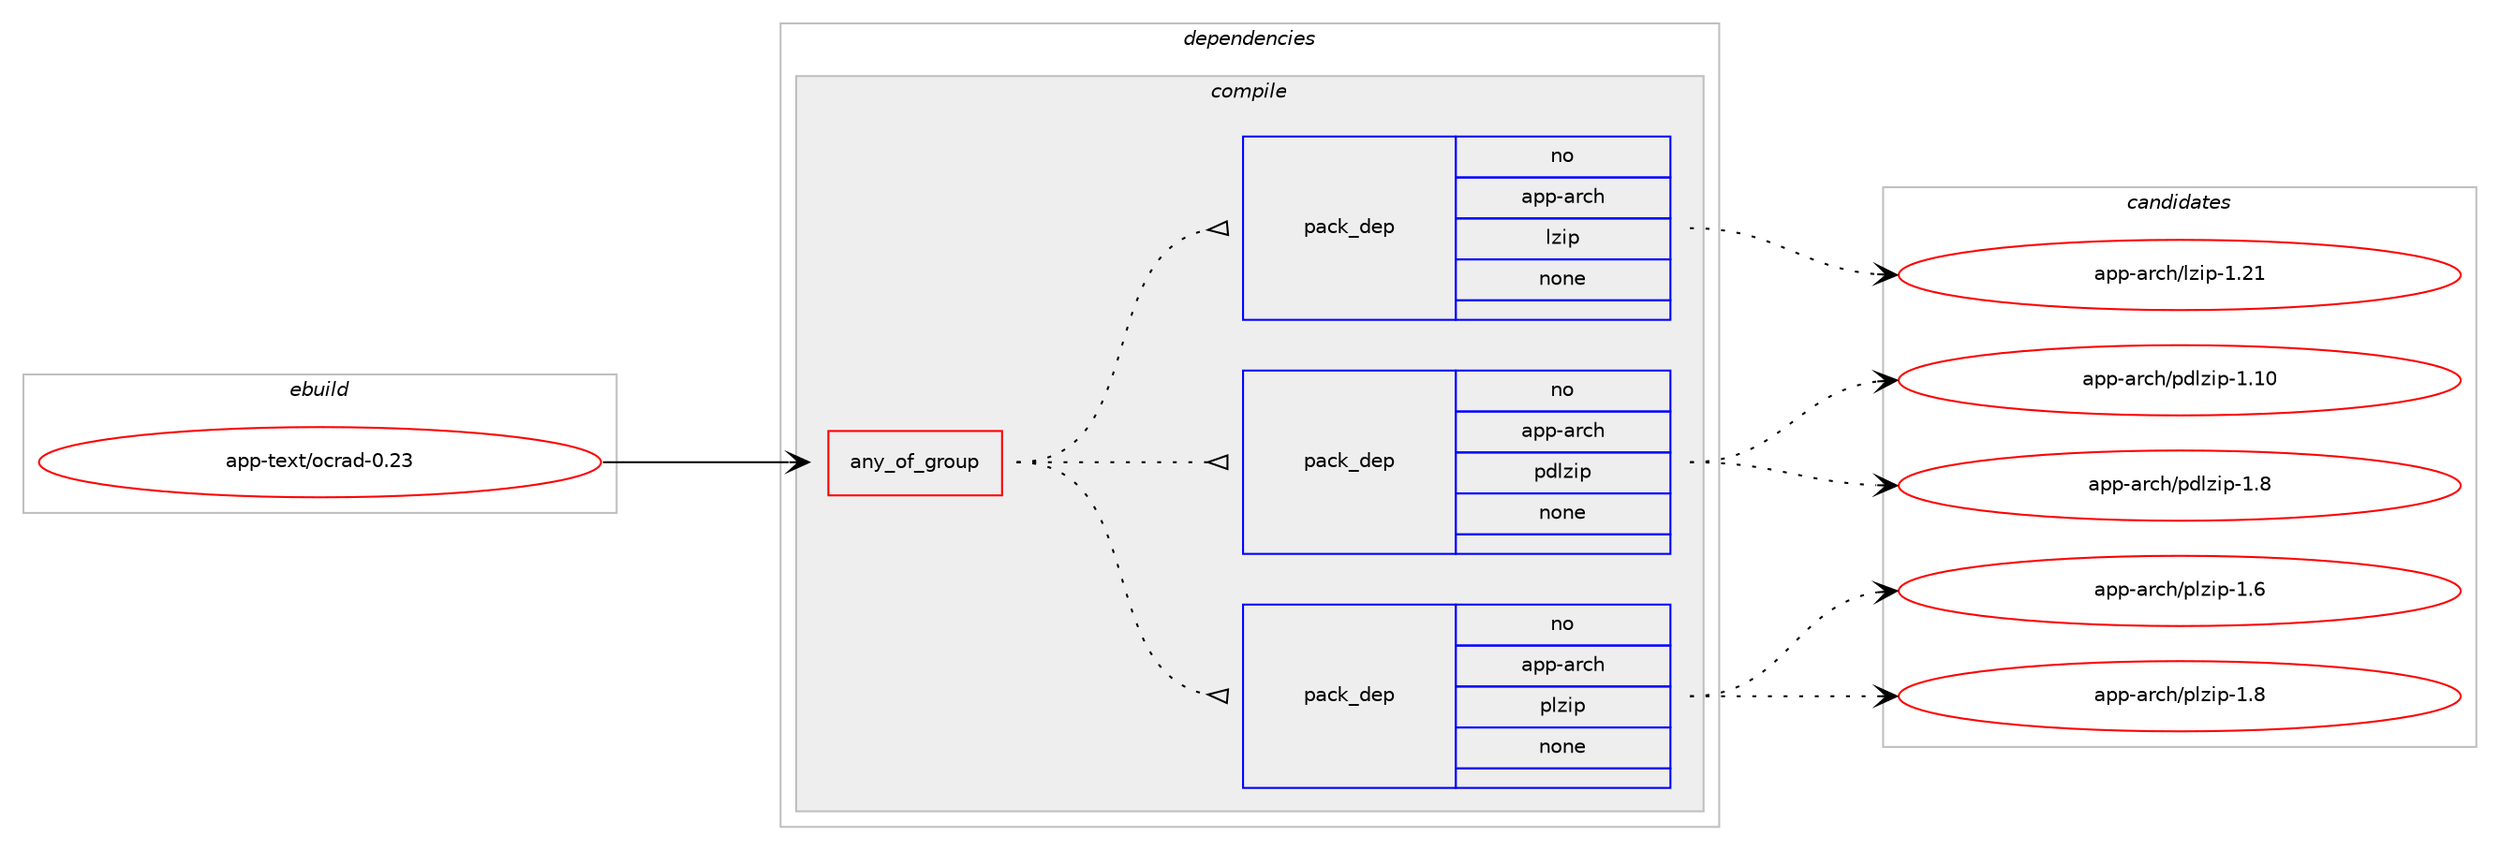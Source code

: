 digraph prolog {

# *************
# Graph options
# *************

newrank=true;
concentrate=true;
compound=true;
graph [rankdir=LR,fontname=Helvetica,fontsize=10,ranksep=1.5];#, ranksep=2.5, nodesep=0.2];
edge  [arrowhead=vee];
node  [fontname=Helvetica,fontsize=10];

# **********
# The ebuild
# **********

subgraph cluster_leftcol {
color=gray;
rank=same;
label=<<i>ebuild</i>>;
id [label="app-text/ocrad-0.23", color=red, width=4, href="../app-text/ocrad-0.23.svg"];
}

# ****************
# The dependencies
# ****************

subgraph cluster_midcol {
color=gray;
label=<<i>dependencies</i>>;
subgraph cluster_compile {
fillcolor="#eeeeee";
style=filled;
label=<<i>compile</i>>;
subgraph any8917 {
dependency510069 [label=<<TABLE BORDER="0" CELLBORDER="1" CELLSPACING="0" CELLPADDING="4"><TR><TD CELLPADDING="10">any_of_group</TD></TR></TABLE>>, shape=none, color=red];subgraph pack379268 {
dependency510070 [label=<<TABLE BORDER="0" CELLBORDER="1" CELLSPACING="0" CELLPADDING="4" WIDTH="220"><TR><TD ROWSPAN="6" CELLPADDING="30">pack_dep</TD></TR><TR><TD WIDTH="110">no</TD></TR><TR><TD>app-arch</TD></TR><TR><TD>plzip</TD></TR><TR><TD>none</TD></TR><TR><TD></TD></TR></TABLE>>, shape=none, color=blue];
}
dependency510069:e -> dependency510070:w [weight=20,style="dotted",arrowhead="oinv"];
subgraph pack379269 {
dependency510071 [label=<<TABLE BORDER="0" CELLBORDER="1" CELLSPACING="0" CELLPADDING="4" WIDTH="220"><TR><TD ROWSPAN="6" CELLPADDING="30">pack_dep</TD></TR><TR><TD WIDTH="110">no</TD></TR><TR><TD>app-arch</TD></TR><TR><TD>pdlzip</TD></TR><TR><TD>none</TD></TR><TR><TD></TD></TR></TABLE>>, shape=none, color=blue];
}
dependency510069:e -> dependency510071:w [weight=20,style="dotted",arrowhead="oinv"];
subgraph pack379270 {
dependency510072 [label=<<TABLE BORDER="0" CELLBORDER="1" CELLSPACING="0" CELLPADDING="4" WIDTH="220"><TR><TD ROWSPAN="6" CELLPADDING="30">pack_dep</TD></TR><TR><TD WIDTH="110">no</TD></TR><TR><TD>app-arch</TD></TR><TR><TD>lzip</TD></TR><TR><TD>none</TD></TR><TR><TD></TD></TR></TABLE>>, shape=none, color=blue];
}
dependency510069:e -> dependency510072:w [weight=20,style="dotted",arrowhead="oinv"];
}
id:e -> dependency510069:w [weight=20,style="solid",arrowhead="vee"];
}
subgraph cluster_compileandrun {
fillcolor="#eeeeee";
style=filled;
label=<<i>compile and run</i>>;
}
subgraph cluster_run {
fillcolor="#eeeeee";
style=filled;
label=<<i>run</i>>;
}
}

# **************
# The candidates
# **************

subgraph cluster_choices {
rank=same;
color=gray;
label=<<i>candidates</i>>;

subgraph choice379268 {
color=black;
nodesep=1;
choice971121124597114991044711210812210511245494654 [label="app-arch/plzip-1.6", color=red, width=4,href="../app-arch/plzip-1.6.svg"];
choice971121124597114991044711210812210511245494656 [label="app-arch/plzip-1.8", color=red, width=4,href="../app-arch/plzip-1.8.svg"];
dependency510070:e -> choice971121124597114991044711210812210511245494654:w [style=dotted,weight="100"];
dependency510070:e -> choice971121124597114991044711210812210511245494656:w [style=dotted,weight="100"];
}
subgraph choice379269 {
color=black;
nodesep=1;
choice97112112459711499104471121001081221051124549464948 [label="app-arch/pdlzip-1.10", color=red, width=4,href="../app-arch/pdlzip-1.10.svg"];
choice971121124597114991044711210010812210511245494656 [label="app-arch/pdlzip-1.8", color=red, width=4,href="../app-arch/pdlzip-1.8.svg"];
dependency510071:e -> choice97112112459711499104471121001081221051124549464948:w [style=dotted,weight="100"];
dependency510071:e -> choice971121124597114991044711210010812210511245494656:w [style=dotted,weight="100"];
}
subgraph choice379270 {
color=black;
nodesep=1;
choice97112112459711499104471081221051124549465049 [label="app-arch/lzip-1.21", color=red, width=4,href="../app-arch/lzip-1.21.svg"];
dependency510072:e -> choice97112112459711499104471081221051124549465049:w [style=dotted,weight="100"];
}
}

}
